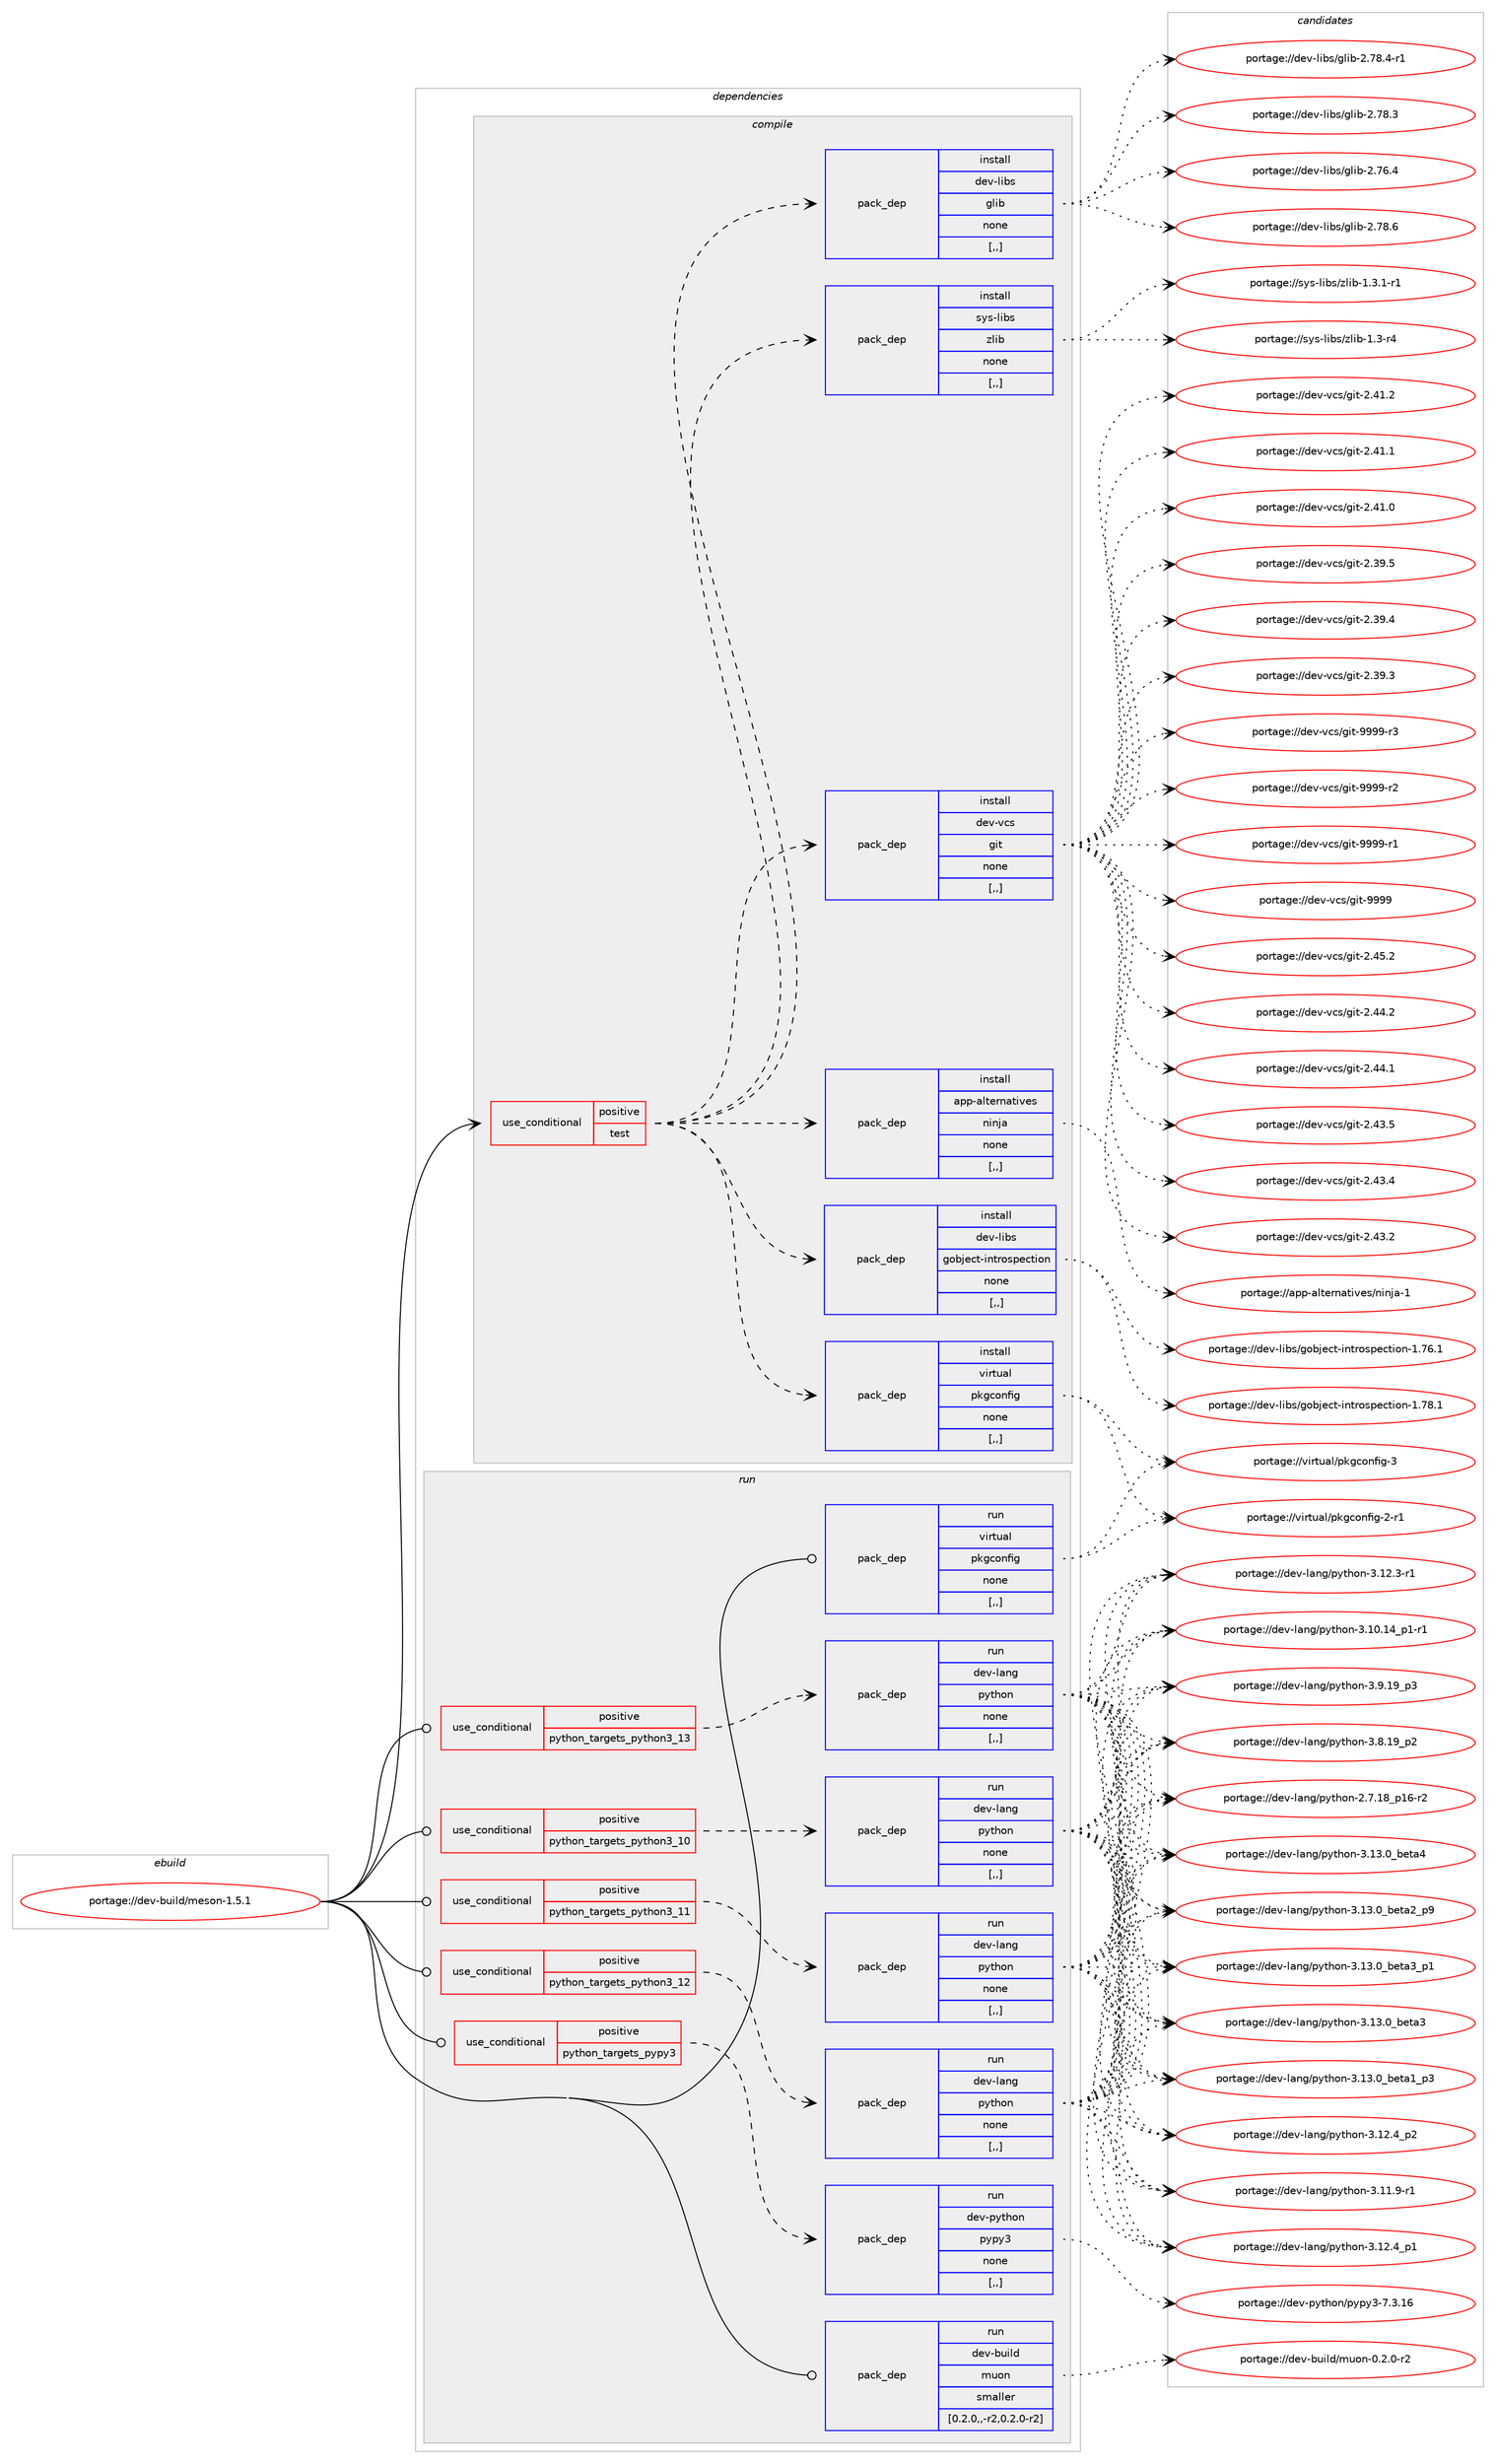 digraph prolog {

# *************
# Graph options
# *************

newrank=true;
concentrate=true;
compound=true;
graph [rankdir=LR,fontname=Helvetica,fontsize=10,ranksep=1.5];#, ranksep=2.5, nodesep=0.2];
edge  [arrowhead=vee];
node  [fontname=Helvetica,fontsize=10];

# **********
# The ebuild
# **********

subgraph cluster_leftcol {
color=gray;
label=<<i>ebuild</i>>;
id [label="portage://dev-build/meson-1.5.1", color=red, width=4, href="../dev-build/meson-1.5.1.svg"];
}

# ****************
# The dependencies
# ****************

subgraph cluster_midcol {
color=gray;
label=<<i>dependencies</i>>;
subgraph cluster_compile {
fillcolor="#eeeeee";
style=filled;
label=<<i>compile</i>>;
subgraph cond16885 {
dependency65242 [label=<<TABLE BORDER="0" CELLBORDER="1" CELLSPACING="0" CELLPADDING="4"><TR><TD ROWSPAN="3" CELLPADDING="10">use_conditional</TD></TR><TR><TD>positive</TD></TR><TR><TD>test</TD></TR></TABLE>>, shape=none, color=red];
subgraph pack47437 {
dependency65243 [label=<<TABLE BORDER="0" CELLBORDER="1" CELLSPACING="0" CELLPADDING="4" WIDTH="220"><TR><TD ROWSPAN="6" CELLPADDING="30">pack_dep</TD></TR><TR><TD WIDTH="110">install</TD></TR><TR><TD>dev-libs</TD></TR><TR><TD>glib</TD></TR><TR><TD>none</TD></TR><TR><TD>[,,]</TD></TR></TABLE>>, shape=none, color=blue];
}
dependency65242:e -> dependency65243:w [weight=20,style="dashed",arrowhead="vee"];
subgraph pack47438 {
dependency65244 [label=<<TABLE BORDER="0" CELLBORDER="1" CELLSPACING="0" CELLPADDING="4" WIDTH="220"><TR><TD ROWSPAN="6" CELLPADDING="30">pack_dep</TD></TR><TR><TD WIDTH="110">install</TD></TR><TR><TD>dev-libs</TD></TR><TR><TD>gobject-introspection</TD></TR><TR><TD>none</TD></TR><TR><TD>[,,]</TD></TR></TABLE>>, shape=none, color=blue];
}
dependency65242:e -> dependency65244:w [weight=20,style="dashed",arrowhead="vee"];
subgraph pack47439 {
dependency65245 [label=<<TABLE BORDER="0" CELLBORDER="1" CELLSPACING="0" CELLPADDING="4" WIDTH="220"><TR><TD ROWSPAN="6" CELLPADDING="30">pack_dep</TD></TR><TR><TD WIDTH="110">install</TD></TR><TR><TD>app-alternatives</TD></TR><TR><TD>ninja</TD></TR><TR><TD>none</TD></TR><TR><TD>[,,]</TD></TR></TABLE>>, shape=none, color=blue];
}
dependency65242:e -> dependency65245:w [weight=20,style="dashed",arrowhead="vee"];
subgraph pack47440 {
dependency65246 [label=<<TABLE BORDER="0" CELLBORDER="1" CELLSPACING="0" CELLPADDING="4" WIDTH="220"><TR><TD ROWSPAN="6" CELLPADDING="30">pack_dep</TD></TR><TR><TD WIDTH="110">install</TD></TR><TR><TD>dev-vcs</TD></TR><TR><TD>git</TD></TR><TR><TD>none</TD></TR><TR><TD>[,,]</TD></TR></TABLE>>, shape=none, color=blue];
}
dependency65242:e -> dependency65246:w [weight=20,style="dashed",arrowhead="vee"];
subgraph pack47441 {
dependency65247 [label=<<TABLE BORDER="0" CELLBORDER="1" CELLSPACING="0" CELLPADDING="4" WIDTH="220"><TR><TD ROWSPAN="6" CELLPADDING="30">pack_dep</TD></TR><TR><TD WIDTH="110">install</TD></TR><TR><TD>sys-libs</TD></TR><TR><TD>zlib</TD></TR><TR><TD>none</TD></TR><TR><TD>[,,]</TD></TR></TABLE>>, shape=none, color=blue];
}
dependency65242:e -> dependency65247:w [weight=20,style="dashed",arrowhead="vee"];
subgraph pack47442 {
dependency65248 [label=<<TABLE BORDER="0" CELLBORDER="1" CELLSPACING="0" CELLPADDING="4" WIDTH="220"><TR><TD ROWSPAN="6" CELLPADDING="30">pack_dep</TD></TR><TR><TD WIDTH="110">install</TD></TR><TR><TD>virtual</TD></TR><TR><TD>pkgconfig</TD></TR><TR><TD>none</TD></TR><TR><TD>[,,]</TD></TR></TABLE>>, shape=none, color=blue];
}
dependency65242:e -> dependency65248:w [weight=20,style="dashed",arrowhead="vee"];
}
id:e -> dependency65242:w [weight=20,style="solid",arrowhead="vee"];
}
subgraph cluster_compileandrun {
fillcolor="#eeeeee";
style=filled;
label=<<i>compile and run</i>>;
}
subgraph cluster_run {
fillcolor="#eeeeee";
style=filled;
label=<<i>run</i>>;
subgraph cond16886 {
dependency65249 [label=<<TABLE BORDER="0" CELLBORDER="1" CELLSPACING="0" CELLPADDING="4"><TR><TD ROWSPAN="3" CELLPADDING="10">use_conditional</TD></TR><TR><TD>positive</TD></TR><TR><TD>python_targets_pypy3</TD></TR></TABLE>>, shape=none, color=red];
subgraph pack47443 {
dependency65250 [label=<<TABLE BORDER="0" CELLBORDER="1" CELLSPACING="0" CELLPADDING="4" WIDTH="220"><TR><TD ROWSPAN="6" CELLPADDING="30">pack_dep</TD></TR><TR><TD WIDTH="110">run</TD></TR><TR><TD>dev-python</TD></TR><TR><TD>pypy3</TD></TR><TR><TD>none</TD></TR><TR><TD>[,,]</TD></TR></TABLE>>, shape=none, color=blue];
}
dependency65249:e -> dependency65250:w [weight=20,style="dashed",arrowhead="vee"];
}
id:e -> dependency65249:w [weight=20,style="solid",arrowhead="odot"];
subgraph cond16887 {
dependency65251 [label=<<TABLE BORDER="0" CELLBORDER="1" CELLSPACING="0" CELLPADDING="4"><TR><TD ROWSPAN="3" CELLPADDING="10">use_conditional</TD></TR><TR><TD>positive</TD></TR><TR><TD>python_targets_python3_10</TD></TR></TABLE>>, shape=none, color=red];
subgraph pack47444 {
dependency65252 [label=<<TABLE BORDER="0" CELLBORDER="1" CELLSPACING="0" CELLPADDING="4" WIDTH="220"><TR><TD ROWSPAN="6" CELLPADDING="30">pack_dep</TD></TR><TR><TD WIDTH="110">run</TD></TR><TR><TD>dev-lang</TD></TR><TR><TD>python</TD></TR><TR><TD>none</TD></TR><TR><TD>[,,]</TD></TR></TABLE>>, shape=none, color=blue];
}
dependency65251:e -> dependency65252:w [weight=20,style="dashed",arrowhead="vee"];
}
id:e -> dependency65251:w [weight=20,style="solid",arrowhead="odot"];
subgraph cond16888 {
dependency65253 [label=<<TABLE BORDER="0" CELLBORDER="1" CELLSPACING="0" CELLPADDING="4"><TR><TD ROWSPAN="3" CELLPADDING="10">use_conditional</TD></TR><TR><TD>positive</TD></TR><TR><TD>python_targets_python3_11</TD></TR></TABLE>>, shape=none, color=red];
subgraph pack47445 {
dependency65254 [label=<<TABLE BORDER="0" CELLBORDER="1" CELLSPACING="0" CELLPADDING="4" WIDTH="220"><TR><TD ROWSPAN="6" CELLPADDING="30">pack_dep</TD></TR><TR><TD WIDTH="110">run</TD></TR><TR><TD>dev-lang</TD></TR><TR><TD>python</TD></TR><TR><TD>none</TD></TR><TR><TD>[,,]</TD></TR></TABLE>>, shape=none, color=blue];
}
dependency65253:e -> dependency65254:w [weight=20,style="dashed",arrowhead="vee"];
}
id:e -> dependency65253:w [weight=20,style="solid",arrowhead="odot"];
subgraph cond16889 {
dependency65255 [label=<<TABLE BORDER="0" CELLBORDER="1" CELLSPACING="0" CELLPADDING="4"><TR><TD ROWSPAN="3" CELLPADDING="10">use_conditional</TD></TR><TR><TD>positive</TD></TR><TR><TD>python_targets_python3_12</TD></TR></TABLE>>, shape=none, color=red];
subgraph pack47446 {
dependency65256 [label=<<TABLE BORDER="0" CELLBORDER="1" CELLSPACING="0" CELLPADDING="4" WIDTH="220"><TR><TD ROWSPAN="6" CELLPADDING="30">pack_dep</TD></TR><TR><TD WIDTH="110">run</TD></TR><TR><TD>dev-lang</TD></TR><TR><TD>python</TD></TR><TR><TD>none</TD></TR><TR><TD>[,,]</TD></TR></TABLE>>, shape=none, color=blue];
}
dependency65255:e -> dependency65256:w [weight=20,style="dashed",arrowhead="vee"];
}
id:e -> dependency65255:w [weight=20,style="solid",arrowhead="odot"];
subgraph cond16890 {
dependency65257 [label=<<TABLE BORDER="0" CELLBORDER="1" CELLSPACING="0" CELLPADDING="4"><TR><TD ROWSPAN="3" CELLPADDING="10">use_conditional</TD></TR><TR><TD>positive</TD></TR><TR><TD>python_targets_python3_13</TD></TR></TABLE>>, shape=none, color=red];
subgraph pack47447 {
dependency65258 [label=<<TABLE BORDER="0" CELLBORDER="1" CELLSPACING="0" CELLPADDING="4" WIDTH="220"><TR><TD ROWSPAN="6" CELLPADDING="30">pack_dep</TD></TR><TR><TD WIDTH="110">run</TD></TR><TR><TD>dev-lang</TD></TR><TR><TD>python</TD></TR><TR><TD>none</TD></TR><TR><TD>[,,]</TD></TR></TABLE>>, shape=none, color=blue];
}
dependency65257:e -> dependency65258:w [weight=20,style="dashed",arrowhead="vee"];
}
id:e -> dependency65257:w [weight=20,style="solid",arrowhead="odot"];
subgraph pack47448 {
dependency65259 [label=<<TABLE BORDER="0" CELLBORDER="1" CELLSPACING="0" CELLPADDING="4" WIDTH="220"><TR><TD ROWSPAN="6" CELLPADDING="30">pack_dep</TD></TR><TR><TD WIDTH="110">run</TD></TR><TR><TD>virtual</TD></TR><TR><TD>pkgconfig</TD></TR><TR><TD>none</TD></TR><TR><TD>[,,]</TD></TR></TABLE>>, shape=none, color=blue];
}
id:e -> dependency65259:w [weight=20,style="solid",arrowhead="odot"];
subgraph pack47449 {
dependency65260 [label=<<TABLE BORDER="0" CELLBORDER="1" CELLSPACING="0" CELLPADDING="4" WIDTH="220"><TR><TD ROWSPAN="6" CELLPADDING="30">pack_dep</TD></TR><TR><TD WIDTH="110">run</TD></TR><TR><TD>dev-build</TD></TR><TR><TD>muon</TD></TR><TR><TD>smaller</TD></TR><TR><TD>[0.2.0,,-r2,0.2.0-r2]</TD></TR></TABLE>>, shape=none, color=blue];
}
id:e -> dependency65260:w [weight=20,style="solid",arrowhead="odot"];
}
}

# **************
# The candidates
# **************

subgraph cluster_choices {
rank=same;
color=gray;
label=<<i>candidates</i>>;

subgraph choice47437 {
color=black;
nodesep=1;
choice1001011184510810598115471031081059845504655564654 [label="portage://dev-libs/glib-2.78.6", color=red, width=4,href="../dev-libs/glib-2.78.6.svg"];
choice10010111845108105981154710310810598455046555646524511449 [label="portage://dev-libs/glib-2.78.4-r1", color=red, width=4,href="../dev-libs/glib-2.78.4-r1.svg"];
choice1001011184510810598115471031081059845504655564651 [label="portage://dev-libs/glib-2.78.3", color=red, width=4,href="../dev-libs/glib-2.78.3.svg"];
choice1001011184510810598115471031081059845504655544652 [label="portage://dev-libs/glib-2.76.4", color=red, width=4,href="../dev-libs/glib-2.76.4.svg"];
dependency65243:e -> choice1001011184510810598115471031081059845504655564654:w [style=dotted,weight="100"];
dependency65243:e -> choice10010111845108105981154710310810598455046555646524511449:w [style=dotted,weight="100"];
dependency65243:e -> choice1001011184510810598115471031081059845504655564651:w [style=dotted,weight="100"];
dependency65243:e -> choice1001011184510810598115471031081059845504655544652:w [style=dotted,weight="100"];
}
subgraph choice47438 {
color=black;
nodesep=1;
choice1001011184510810598115471031119810610199116451051101161141111151121019911610511111045494655564649 [label="portage://dev-libs/gobject-introspection-1.78.1", color=red, width=4,href="../dev-libs/gobject-introspection-1.78.1.svg"];
choice1001011184510810598115471031119810610199116451051101161141111151121019911610511111045494655544649 [label="portage://dev-libs/gobject-introspection-1.76.1", color=red, width=4,href="../dev-libs/gobject-introspection-1.76.1.svg"];
dependency65244:e -> choice1001011184510810598115471031119810610199116451051101161141111151121019911610511111045494655564649:w [style=dotted,weight="100"];
dependency65244:e -> choice1001011184510810598115471031119810610199116451051101161141111151121019911610511111045494655544649:w [style=dotted,weight="100"];
}
subgraph choice47439 {
color=black;
nodesep=1;
choice9711211245971081161011141109711610511810111547110105110106974549 [label="portage://app-alternatives/ninja-1", color=red, width=4,href="../app-alternatives/ninja-1.svg"];
dependency65245:e -> choice9711211245971081161011141109711610511810111547110105110106974549:w [style=dotted,weight="100"];
}
subgraph choice47440 {
color=black;
nodesep=1;
choice10010111845118991154710310511645575757574511451 [label="portage://dev-vcs/git-9999-r3", color=red, width=4,href="../dev-vcs/git-9999-r3.svg"];
choice10010111845118991154710310511645575757574511450 [label="portage://dev-vcs/git-9999-r2", color=red, width=4,href="../dev-vcs/git-9999-r2.svg"];
choice10010111845118991154710310511645575757574511449 [label="portage://dev-vcs/git-9999-r1", color=red, width=4,href="../dev-vcs/git-9999-r1.svg"];
choice1001011184511899115471031051164557575757 [label="portage://dev-vcs/git-9999", color=red, width=4,href="../dev-vcs/git-9999.svg"];
choice10010111845118991154710310511645504652534650 [label="portage://dev-vcs/git-2.45.2", color=red, width=4,href="../dev-vcs/git-2.45.2.svg"];
choice10010111845118991154710310511645504652524650 [label="portage://dev-vcs/git-2.44.2", color=red, width=4,href="../dev-vcs/git-2.44.2.svg"];
choice10010111845118991154710310511645504652524649 [label="portage://dev-vcs/git-2.44.1", color=red, width=4,href="../dev-vcs/git-2.44.1.svg"];
choice10010111845118991154710310511645504652514653 [label="portage://dev-vcs/git-2.43.5", color=red, width=4,href="../dev-vcs/git-2.43.5.svg"];
choice10010111845118991154710310511645504652514652 [label="portage://dev-vcs/git-2.43.4", color=red, width=4,href="../dev-vcs/git-2.43.4.svg"];
choice10010111845118991154710310511645504652514650 [label="portage://dev-vcs/git-2.43.2", color=red, width=4,href="../dev-vcs/git-2.43.2.svg"];
choice10010111845118991154710310511645504652494650 [label="portage://dev-vcs/git-2.41.2", color=red, width=4,href="../dev-vcs/git-2.41.2.svg"];
choice10010111845118991154710310511645504652494649 [label="portage://dev-vcs/git-2.41.1", color=red, width=4,href="../dev-vcs/git-2.41.1.svg"];
choice10010111845118991154710310511645504652494648 [label="portage://dev-vcs/git-2.41.0", color=red, width=4,href="../dev-vcs/git-2.41.0.svg"];
choice10010111845118991154710310511645504651574653 [label="portage://dev-vcs/git-2.39.5", color=red, width=4,href="../dev-vcs/git-2.39.5.svg"];
choice10010111845118991154710310511645504651574652 [label="portage://dev-vcs/git-2.39.4", color=red, width=4,href="../dev-vcs/git-2.39.4.svg"];
choice10010111845118991154710310511645504651574651 [label="portage://dev-vcs/git-2.39.3", color=red, width=4,href="../dev-vcs/git-2.39.3.svg"];
dependency65246:e -> choice10010111845118991154710310511645575757574511451:w [style=dotted,weight="100"];
dependency65246:e -> choice10010111845118991154710310511645575757574511450:w [style=dotted,weight="100"];
dependency65246:e -> choice10010111845118991154710310511645575757574511449:w [style=dotted,weight="100"];
dependency65246:e -> choice1001011184511899115471031051164557575757:w [style=dotted,weight="100"];
dependency65246:e -> choice10010111845118991154710310511645504652534650:w [style=dotted,weight="100"];
dependency65246:e -> choice10010111845118991154710310511645504652524650:w [style=dotted,weight="100"];
dependency65246:e -> choice10010111845118991154710310511645504652524649:w [style=dotted,weight="100"];
dependency65246:e -> choice10010111845118991154710310511645504652514653:w [style=dotted,weight="100"];
dependency65246:e -> choice10010111845118991154710310511645504652514652:w [style=dotted,weight="100"];
dependency65246:e -> choice10010111845118991154710310511645504652514650:w [style=dotted,weight="100"];
dependency65246:e -> choice10010111845118991154710310511645504652494650:w [style=dotted,weight="100"];
dependency65246:e -> choice10010111845118991154710310511645504652494649:w [style=dotted,weight="100"];
dependency65246:e -> choice10010111845118991154710310511645504652494648:w [style=dotted,weight="100"];
dependency65246:e -> choice10010111845118991154710310511645504651574653:w [style=dotted,weight="100"];
dependency65246:e -> choice10010111845118991154710310511645504651574652:w [style=dotted,weight="100"];
dependency65246:e -> choice10010111845118991154710310511645504651574651:w [style=dotted,weight="100"];
}
subgraph choice47441 {
color=black;
nodesep=1;
choice115121115451081059811547122108105984549465146494511449 [label="portage://sys-libs/zlib-1.3.1-r1", color=red, width=4,href="../sys-libs/zlib-1.3.1-r1.svg"];
choice11512111545108105981154712210810598454946514511452 [label="portage://sys-libs/zlib-1.3-r4", color=red, width=4,href="../sys-libs/zlib-1.3-r4.svg"];
dependency65247:e -> choice115121115451081059811547122108105984549465146494511449:w [style=dotted,weight="100"];
dependency65247:e -> choice11512111545108105981154712210810598454946514511452:w [style=dotted,weight="100"];
}
subgraph choice47442 {
color=black;
nodesep=1;
choice1181051141161179710847112107103991111101021051034551 [label="portage://virtual/pkgconfig-3", color=red, width=4,href="../virtual/pkgconfig-3.svg"];
choice11810511411611797108471121071039911111010210510345504511449 [label="portage://virtual/pkgconfig-2-r1", color=red, width=4,href="../virtual/pkgconfig-2-r1.svg"];
dependency65248:e -> choice1181051141161179710847112107103991111101021051034551:w [style=dotted,weight="100"];
dependency65248:e -> choice11810511411611797108471121071039911111010210510345504511449:w [style=dotted,weight="100"];
}
subgraph choice47443 {
color=black;
nodesep=1;
choice10010111845112121116104111110471121211121215145554651464954 [label="portage://dev-python/pypy3-7.3.16", color=red, width=4,href="../dev-python/pypy3-7.3.16.svg"];
dependency65250:e -> choice10010111845112121116104111110471121211121215145554651464954:w [style=dotted,weight="100"];
}
subgraph choice47444 {
color=black;
nodesep=1;
choice1001011184510897110103471121211161041111104551464951464895981011169752 [label="portage://dev-lang/python-3.13.0_beta4", color=red, width=4,href="../dev-lang/python-3.13.0_beta4.svg"];
choice10010111845108971101034711212111610411111045514649514648959810111697519511249 [label="portage://dev-lang/python-3.13.0_beta3_p1", color=red, width=4,href="../dev-lang/python-3.13.0_beta3_p1.svg"];
choice1001011184510897110103471121211161041111104551464951464895981011169751 [label="portage://dev-lang/python-3.13.0_beta3", color=red, width=4,href="../dev-lang/python-3.13.0_beta3.svg"];
choice10010111845108971101034711212111610411111045514649514648959810111697509511257 [label="portage://dev-lang/python-3.13.0_beta2_p9", color=red, width=4,href="../dev-lang/python-3.13.0_beta2_p9.svg"];
choice10010111845108971101034711212111610411111045514649514648959810111697499511251 [label="portage://dev-lang/python-3.13.0_beta1_p3", color=red, width=4,href="../dev-lang/python-3.13.0_beta1_p3.svg"];
choice100101118451089711010347112121116104111110455146495046529511250 [label="portage://dev-lang/python-3.12.4_p2", color=red, width=4,href="../dev-lang/python-3.12.4_p2.svg"];
choice100101118451089711010347112121116104111110455146495046529511249 [label="portage://dev-lang/python-3.12.4_p1", color=red, width=4,href="../dev-lang/python-3.12.4_p1.svg"];
choice100101118451089711010347112121116104111110455146495046514511449 [label="portage://dev-lang/python-3.12.3-r1", color=red, width=4,href="../dev-lang/python-3.12.3-r1.svg"];
choice100101118451089711010347112121116104111110455146494946574511449 [label="portage://dev-lang/python-3.11.9-r1", color=red, width=4,href="../dev-lang/python-3.11.9-r1.svg"];
choice100101118451089711010347112121116104111110455146494846495295112494511449 [label="portage://dev-lang/python-3.10.14_p1-r1", color=red, width=4,href="../dev-lang/python-3.10.14_p1-r1.svg"];
choice100101118451089711010347112121116104111110455146574649579511251 [label="portage://dev-lang/python-3.9.19_p3", color=red, width=4,href="../dev-lang/python-3.9.19_p3.svg"];
choice100101118451089711010347112121116104111110455146564649579511250 [label="portage://dev-lang/python-3.8.19_p2", color=red, width=4,href="../dev-lang/python-3.8.19_p2.svg"];
choice100101118451089711010347112121116104111110455046554649569511249544511450 [label="portage://dev-lang/python-2.7.18_p16-r2", color=red, width=4,href="../dev-lang/python-2.7.18_p16-r2.svg"];
dependency65252:e -> choice1001011184510897110103471121211161041111104551464951464895981011169752:w [style=dotted,weight="100"];
dependency65252:e -> choice10010111845108971101034711212111610411111045514649514648959810111697519511249:w [style=dotted,weight="100"];
dependency65252:e -> choice1001011184510897110103471121211161041111104551464951464895981011169751:w [style=dotted,weight="100"];
dependency65252:e -> choice10010111845108971101034711212111610411111045514649514648959810111697509511257:w [style=dotted,weight="100"];
dependency65252:e -> choice10010111845108971101034711212111610411111045514649514648959810111697499511251:w [style=dotted,weight="100"];
dependency65252:e -> choice100101118451089711010347112121116104111110455146495046529511250:w [style=dotted,weight="100"];
dependency65252:e -> choice100101118451089711010347112121116104111110455146495046529511249:w [style=dotted,weight="100"];
dependency65252:e -> choice100101118451089711010347112121116104111110455146495046514511449:w [style=dotted,weight="100"];
dependency65252:e -> choice100101118451089711010347112121116104111110455146494946574511449:w [style=dotted,weight="100"];
dependency65252:e -> choice100101118451089711010347112121116104111110455146494846495295112494511449:w [style=dotted,weight="100"];
dependency65252:e -> choice100101118451089711010347112121116104111110455146574649579511251:w [style=dotted,weight="100"];
dependency65252:e -> choice100101118451089711010347112121116104111110455146564649579511250:w [style=dotted,weight="100"];
dependency65252:e -> choice100101118451089711010347112121116104111110455046554649569511249544511450:w [style=dotted,weight="100"];
}
subgraph choice47445 {
color=black;
nodesep=1;
choice1001011184510897110103471121211161041111104551464951464895981011169752 [label="portage://dev-lang/python-3.13.0_beta4", color=red, width=4,href="../dev-lang/python-3.13.0_beta4.svg"];
choice10010111845108971101034711212111610411111045514649514648959810111697519511249 [label="portage://dev-lang/python-3.13.0_beta3_p1", color=red, width=4,href="../dev-lang/python-3.13.0_beta3_p1.svg"];
choice1001011184510897110103471121211161041111104551464951464895981011169751 [label="portage://dev-lang/python-3.13.0_beta3", color=red, width=4,href="../dev-lang/python-3.13.0_beta3.svg"];
choice10010111845108971101034711212111610411111045514649514648959810111697509511257 [label="portage://dev-lang/python-3.13.0_beta2_p9", color=red, width=4,href="../dev-lang/python-3.13.0_beta2_p9.svg"];
choice10010111845108971101034711212111610411111045514649514648959810111697499511251 [label="portage://dev-lang/python-3.13.0_beta1_p3", color=red, width=4,href="../dev-lang/python-3.13.0_beta1_p3.svg"];
choice100101118451089711010347112121116104111110455146495046529511250 [label="portage://dev-lang/python-3.12.4_p2", color=red, width=4,href="../dev-lang/python-3.12.4_p2.svg"];
choice100101118451089711010347112121116104111110455146495046529511249 [label="portage://dev-lang/python-3.12.4_p1", color=red, width=4,href="../dev-lang/python-3.12.4_p1.svg"];
choice100101118451089711010347112121116104111110455146495046514511449 [label="portage://dev-lang/python-3.12.3-r1", color=red, width=4,href="../dev-lang/python-3.12.3-r1.svg"];
choice100101118451089711010347112121116104111110455146494946574511449 [label="portage://dev-lang/python-3.11.9-r1", color=red, width=4,href="../dev-lang/python-3.11.9-r1.svg"];
choice100101118451089711010347112121116104111110455146494846495295112494511449 [label="portage://dev-lang/python-3.10.14_p1-r1", color=red, width=4,href="../dev-lang/python-3.10.14_p1-r1.svg"];
choice100101118451089711010347112121116104111110455146574649579511251 [label="portage://dev-lang/python-3.9.19_p3", color=red, width=4,href="../dev-lang/python-3.9.19_p3.svg"];
choice100101118451089711010347112121116104111110455146564649579511250 [label="portage://dev-lang/python-3.8.19_p2", color=red, width=4,href="../dev-lang/python-3.8.19_p2.svg"];
choice100101118451089711010347112121116104111110455046554649569511249544511450 [label="portage://dev-lang/python-2.7.18_p16-r2", color=red, width=4,href="../dev-lang/python-2.7.18_p16-r2.svg"];
dependency65254:e -> choice1001011184510897110103471121211161041111104551464951464895981011169752:w [style=dotted,weight="100"];
dependency65254:e -> choice10010111845108971101034711212111610411111045514649514648959810111697519511249:w [style=dotted,weight="100"];
dependency65254:e -> choice1001011184510897110103471121211161041111104551464951464895981011169751:w [style=dotted,weight="100"];
dependency65254:e -> choice10010111845108971101034711212111610411111045514649514648959810111697509511257:w [style=dotted,weight="100"];
dependency65254:e -> choice10010111845108971101034711212111610411111045514649514648959810111697499511251:w [style=dotted,weight="100"];
dependency65254:e -> choice100101118451089711010347112121116104111110455146495046529511250:w [style=dotted,weight="100"];
dependency65254:e -> choice100101118451089711010347112121116104111110455146495046529511249:w [style=dotted,weight="100"];
dependency65254:e -> choice100101118451089711010347112121116104111110455146495046514511449:w [style=dotted,weight="100"];
dependency65254:e -> choice100101118451089711010347112121116104111110455146494946574511449:w [style=dotted,weight="100"];
dependency65254:e -> choice100101118451089711010347112121116104111110455146494846495295112494511449:w [style=dotted,weight="100"];
dependency65254:e -> choice100101118451089711010347112121116104111110455146574649579511251:w [style=dotted,weight="100"];
dependency65254:e -> choice100101118451089711010347112121116104111110455146564649579511250:w [style=dotted,weight="100"];
dependency65254:e -> choice100101118451089711010347112121116104111110455046554649569511249544511450:w [style=dotted,weight="100"];
}
subgraph choice47446 {
color=black;
nodesep=1;
choice1001011184510897110103471121211161041111104551464951464895981011169752 [label="portage://dev-lang/python-3.13.0_beta4", color=red, width=4,href="../dev-lang/python-3.13.0_beta4.svg"];
choice10010111845108971101034711212111610411111045514649514648959810111697519511249 [label="portage://dev-lang/python-3.13.0_beta3_p1", color=red, width=4,href="../dev-lang/python-3.13.0_beta3_p1.svg"];
choice1001011184510897110103471121211161041111104551464951464895981011169751 [label="portage://dev-lang/python-3.13.0_beta3", color=red, width=4,href="../dev-lang/python-3.13.0_beta3.svg"];
choice10010111845108971101034711212111610411111045514649514648959810111697509511257 [label="portage://dev-lang/python-3.13.0_beta2_p9", color=red, width=4,href="../dev-lang/python-3.13.0_beta2_p9.svg"];
choice10010111845108971101034711212111610411111045514649514648959810111697499511251 [label="portage://dev-lang/python-3.13.0_beta1_p3", color=red, width=4,href="../dev-lang/python-3.13.0_beta1_p3.svg"];
choice100101118451089711010347112121116104111110455146495046529511250 [label="portage://dev-lang/python-3.12.4_p2", color=red, width=4,href="../dev-lang/python-3.12.4_p2.svg"];
choice100101118451089711010347112121116104111110455146495046529511249 [label="portage://dev-lang/python-3.12.4_p1", color=red, width=4,href="../dev-lang/python-3.12.4_p1.svg"];
choice100101118451089711010347112121116104111110455146495046514511449 [label="portage://dev-lang/python-3.12.3-r1", color=red, width=4,href="../dev-lang/python-3.12.3-r1.svg"];
choice100101118451089711010347112121116104111110455146494946574511449 [label="portage://dev-lang/python-3.11.9-r1", color=red, width=4,href="../dev-lang/python-3.11.9-r1.svg"];
choice100101118451089711010347112121116104111110455146494846495295112494511449 [label="portage://dev-lang/python-3.10.14_p1-r1", color=red, width=4,href="../dev-lang/python-3.10.14_p1-r1.svg"];
choice100101118451089711010347112121116104111110455146574649579511251 [label="portage://dev-lang/python-3.9.19_p3", color=red, width=4,href="../dev-lang/python-3.9.19_p3.svg"];
choice100101118451089711010347112121116104111110455146564649579511250 [label="portage://dev-lang/python-3.8.19_p2", color=red, width=4,href="../dev-lang/python-3.8.19_p2.svg"];
choice100101118451089711010347112121116104111110455046554649569511249544511450 [label="portage://dev-lang/python-2.7.18_p16-r2", color=red, width=4,href="../dev-lang/python-2.7.18_p16-r2.svg"];
dependency65256:e -> choice1001011184510897110103471121211161041111104551464951464895981011169752:w [style=dotted,weight="100"];
dependency65256:e -> choice10010111845108971101034711212111610411111045514649514648959810111697519511249:w [style=dotted,weight="100"];
dependency65256:e -> choice1001011184510897110103471121211161041111104551464951464895981011169751:w [style=dotted,weight="100"];
dependency65256:e -> choice10010111845108971101034711212111610411111045514649514648959810111697509511257:w [style=dotted,weight="100"];
dependency65256:e -> choice10010111845108971101034711212111610411111045514649514648959810111697499511251:w [style=dotted,weight="100"];
dependency65256:e -> choice100101118451089711010347112121116104111110455146495046529511250:w [style=dotted,weight="100"];
dependency65256:e -> choice100101118451089711010347112121116104111110455146495046529511249:w [style=dotted,weight="100"];
dependency65256:e -> choice100101118451089711010347112121116104111110455146495046514511449:w [style=dotted,weight="100"];
dependency65256:e -> choice100101118451089711010347112121116104111110455146494946574511449:w [style=dotted,weight="100"];
dependency65256:e -> choice100101118451089711010347112121116104111110455146494846495295112494511449:w [style=dotted,weight="100"];
dependency65256:e -> choice100101118451089711010347112121116104111110455146574649579511251:w [style=dotted,weight="100"];
dependency65256:e -> choice100101118451089711010347112121116104111110455146564649579511250:w [style=dotted,weight="100"];
dependency65256:e -> choice100101118451089711010347112121116104111110455046554649569511249544511450:w [style=dotted,weight="100"];
}
subgraph choice47447 {
color=black;
nodesep=1;
choice1001011184510897110103471121211161041111104551464951464895981011169752 [label="portage://dev-lang/python-3.13.0_beta4", color=red, width=4,href="../dev-lang/python-3.13.0_beta4.svg"];
choice10010111845108971101034711212111610411111045514649514648959810111697519511249 [label="portage://dev-lang/python-3.13.0_beta3_p1", color=red, width=4,href="../dev-lang/python-3.13.0_beta3_p1.svg"];
choice1001011184510897110103471121211161041111104551464951464895981011169751 [label="portage://dev-lang/python-3.13.0_beta3", color=red, width=4,href="../dev-lang/python-3.13.0_beta3.svg"];
choice10010111845108971101034711212111610411111045514649514648959810111697509511257 [label="portage://dev-lang/python-3.13.0_beta2_p9", color=red, width=4,href="../dev-lang/python-3.13.0_beta2_p9.svg"];
choice10010111845108971101034711212111610411111045514649514648959810111697499511251 [label="portage://dev-lang/python-3.13.0_beta1_p3", color=red, width=4,href="../dev-lang/python-3.13.0_beta1_p3.svg"];
choice100101118451089711010347112121116104111110455146495046529511250 [label="portage://dev-lang/python-3.12.4_p2", color=red, width=4,href="../dev-lang/python-3.12.4_p2.svg"];
choice100101118451089711010347112121116104111110455146495046529511249 [label="portage://dev-lang/python-3.12.4_p1", color=red, width=4,href="../dev-lang/python-3.12.4_p1.svg"];
choice100101118451089711010347112121116104111110455146495046514511449 [label="portage://dev-lang/python-3.12.3-r1", color=red, width=4,href="../dev-lang/python-3.12.3-r1.svg"];
choice100101118451089711010347112121116104111110455146494946574511449 [label="portage://dev-lang/python-3.11.9-r1", color=red, width=4,href="../dev-lang/python-3.11.9-r1.svg"];
choice100101118451089711010347112121116104111110455146494846495295112494511449 [label="portage://dev-lang/python-3.10.14_p1-r1", color=red, width=4,href="../dev-lang/python-3.10.14_p1-r1.svg"];
choice100101118451089711010347112121116104111110455146574649579511251 [label="portage://dev-lang/python-3.9.19_p3", color=red, width=4,href="../dev-lang/python-3.9.19_p3.svg"];
choice100101118451089711010347112121116104111110455146564649579511250 [label="portage://dev-lang/python-3.8.19_p2", color=red, width=4,href="../dev-lang/python-3.8.19_p2.svg"];
choice100101118451089711010347112121116104111110455046554649569511249544511450 [label="portage://dev-lang/python-2.7.18_p16-r2", color=red, width=4,href="../dev-lang/python-2.7.18_p16-r2.svg"];
dependency65258:e -> choice1001011184510897110103471121211161041111104551464951464895981011169752:w [style=dotted,weight="100"];
dependency65258:e -> choice10010111845108971101034711212111610411111045514649514648959810111697519511249:w [style=dotted,weight="100"];
dependency65258:e -> choice1001011184510897110103471121211161041111104551464951464895981011169751:w [style=dotted,weight="100"];
dependency65258:e -> choice10010111845108971101034711212111610411111045514649514648959810111697509511257:w [style=dotted,weight="100"];
dependency65258:e -> choice10010111845108971101034711212111610411111045514649514648959810111697499511251:w [style=dotted,weight="100"];
dependency65258:e -> choice100101118451089711010347112121116104111110455146495046529511250:w [style=dotted,weight="100"];
dependency65258:e -> choice100101118451089711010347112121116104111110455146495046529511249:w [style=dotted,weight="100"];
dependency65258:e -> choice100101118451089711010347112121116104111110455146495046514511449:w [style=dotted,weight="100"];
dependency65258:e -> choice100101118451089711010347112121116104111110455146494946574511449:w [style=dotted,weight="100"];
dependency65258:e -> choice100101118451089711010347112121116104111110455146494846495295112494511449:w [style=dotted,weight="100"];
dependency65258:e -> choice100101118451089711010347112121116104111110455146574649579511251:w [style=dotted,weight="100"];
dependency65258:e -> choice100101118451089711010347112121116104111110455146564649579511250:w [style=dotted,weight="100"];
dependency65258:e -> choice100101118451089711010347112121116104111110455046554649569511249544511450:w [style=dotted,weight="100"];
}
subgraph choice47448 {
color=black;
nodesep=1;
choice1181051141161179710847112107103991111101021051034551 [label="portage://virtual/pkgconfig-3", color=red, width=4,href="../virtual/pkgconfig-3.svg"];
choice11810511411611797108471121071039911111010210510345504511449 [label="portage://virtual/pkgconfig-2-r1", color=red, width=4,href="../virtual/pkgconfig-2-r1.svg"];
dependency65259:e -> choice1181051141161179710847112107103991111101021051034551:w [style=dotted,weight="100"];
dependency65259:e -> choice11810511411611797108471121071039911111010210510345504511449:w [style=dotted,weight="100"];
}
subgraph choice47449 {
color=black;
nodesep=1;
choice1001011184598117105108100471091171111104548465046484511450 [label="portage://dev-build/muon-0.2.0-r2", color=red, width=4,href="../dev-build/muon-0.2.0-r2.svg"];
dependency65260:e -> choice1001011184598117105108100471091171111104548465046484511450:w [style=dotted,weight="100"];
}
}

}
